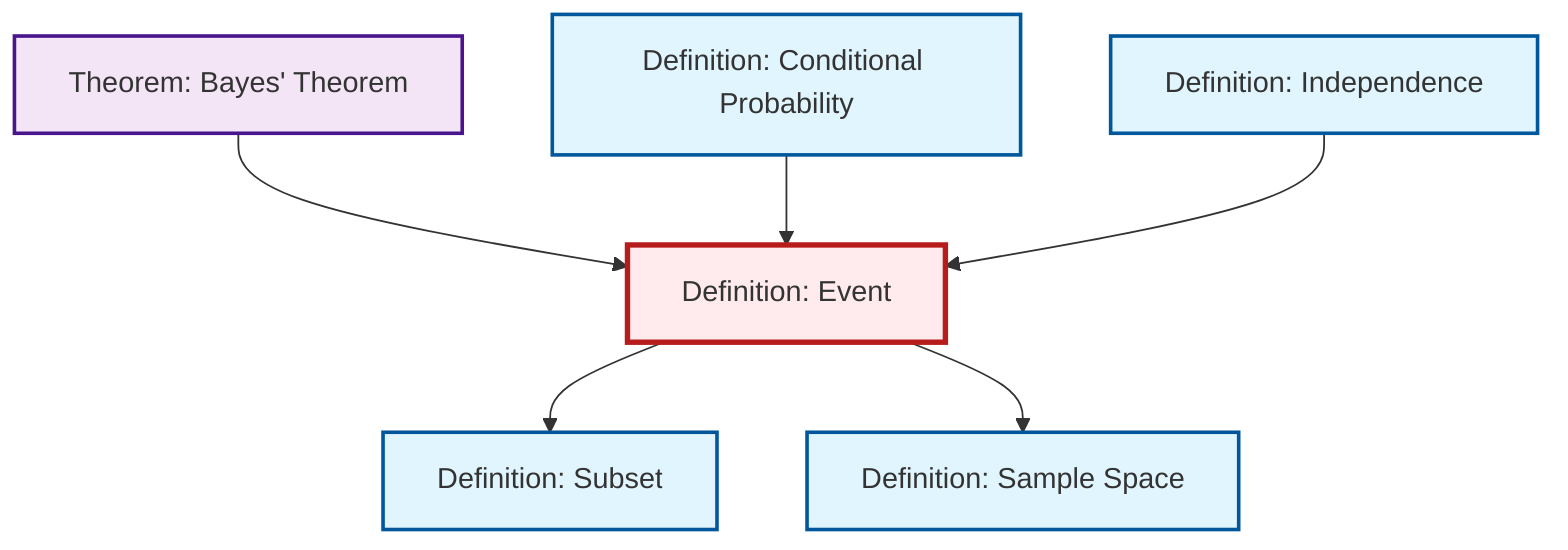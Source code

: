 graph TD
    classDef definition fill:#e1f5fe,stroke:#01579b,stroke-width:2px
    classDef theorem fill:#f3e5f5,stroke:#4a148c,stroke-width:2px
    classDef axiom fill:#fff3e0,stroke:#e65100,stroke-width:2px
    classDef example fill:#e8f5e9,stroke:#1b5e20,stroke-width:2px
    classDef current fill:#ffebee,stroke:#b71c1c,stroke-width:3px
    def-conditional-probability["Definition: Conditional Probability"]:::definition
    def-independence["Definition: Independence"]:::definition
    def-subset["Definition: Subset"]:::definition
    def-sample-space["Definition: Sample Space"]:::definition
    thm-bayes["Theorem: Bayes' Theorem"]:::theorem
    def-event["Definition: Event"]:::definition
    def-event --> def-subset
    thm-bayes --> def-event
    def-event --> def-sample-space
    def-conditional-probability --> def-event
    def-independence --> def-event
    class def-event current